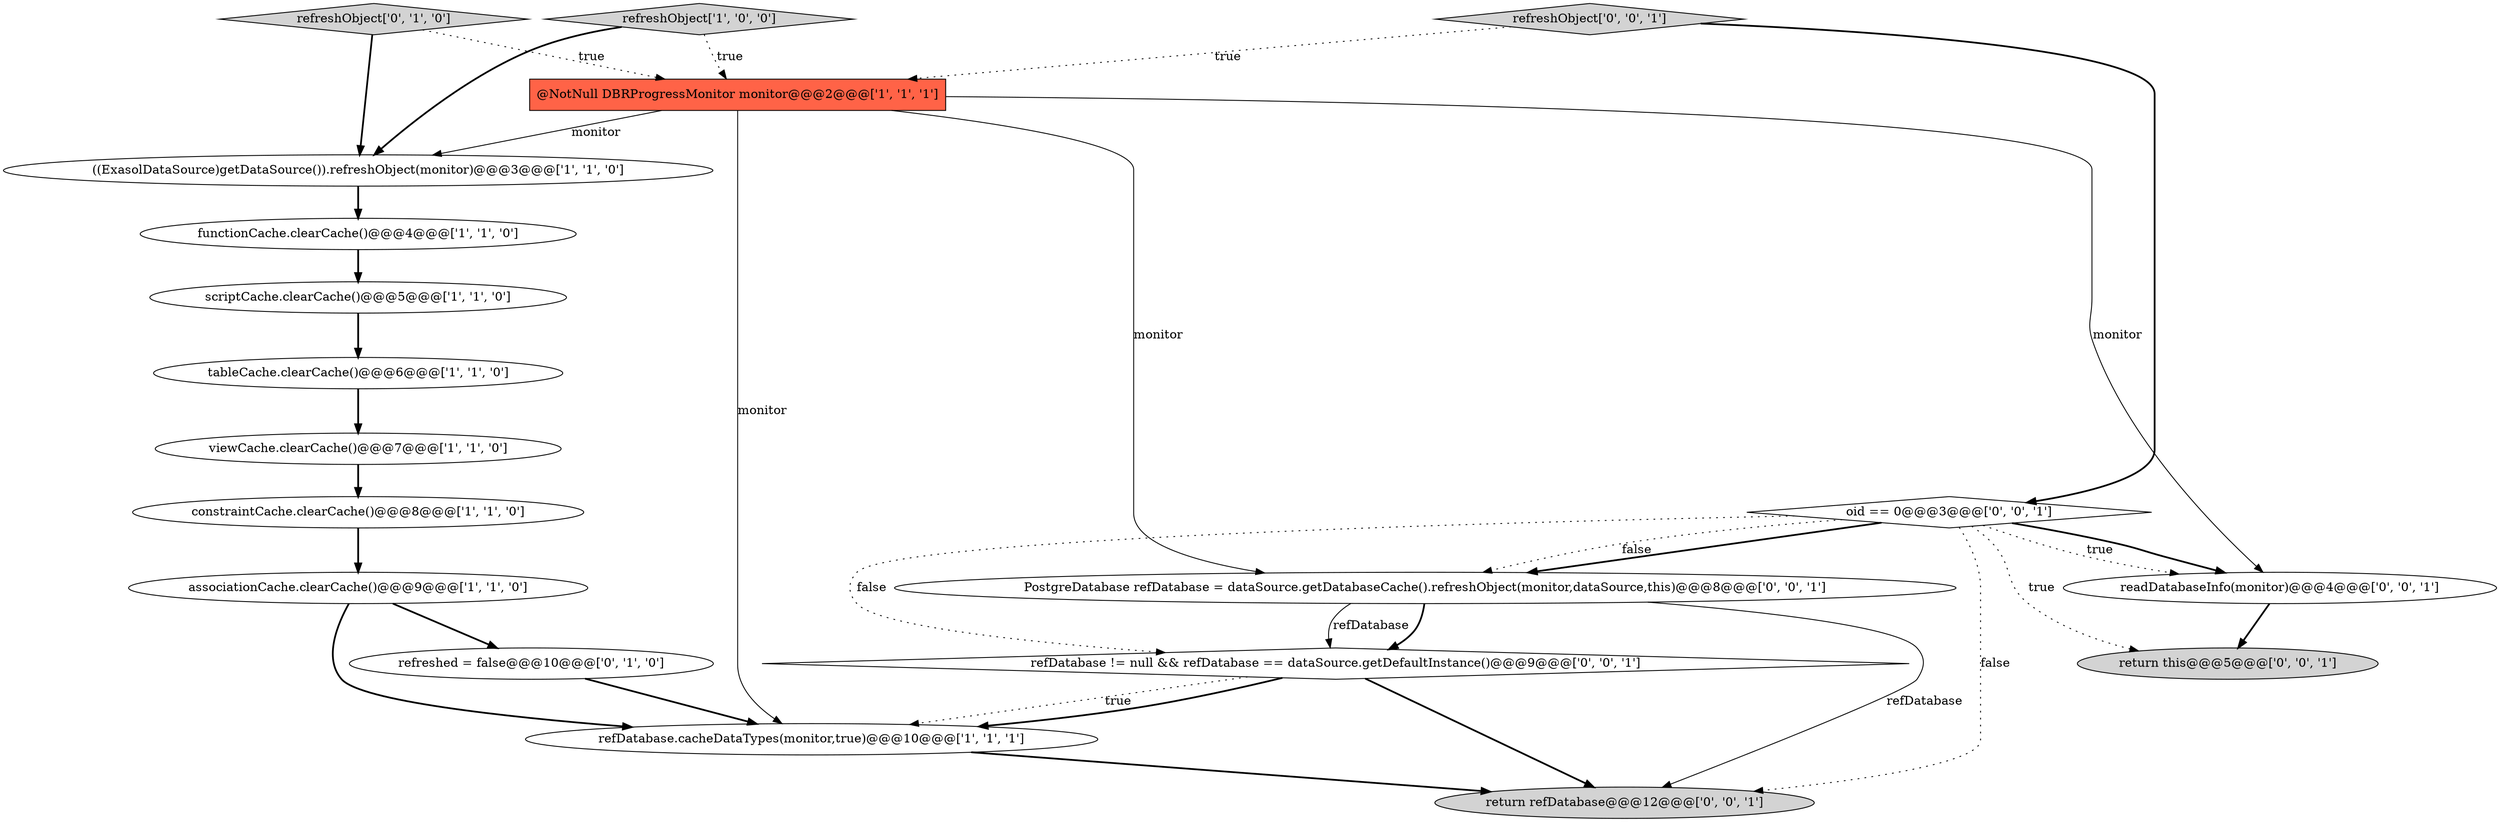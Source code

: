 digraph {
0 [style = filled, label = "@NotNull DBRProgressMonitor monitor@@@2@@@['1', '1', '1']", fillcolor = tomato, shape = box image = "AAA0AAABBB1BBB"];
13 [style = filled, label = "oid == 0@@@3@@@['0', '0', '1']", fillcolor = white, shape = diamond image = "AAA0AAABBB3BBB"];
3 [style = filled, label = "tableCache.clearCache()@@@6@@@['1', '1', '0']", fillcolor = white, shape = ellipse image = "AAA0AAABBB1BBB"];
1 [style = filled, label = "functionCache.clearCache()@@@4@@@['1', '1', '0']", fillcolor = white, shape = ellipse image = "AAA0AAABBB1BBB"];
2 [style = filled, label = "scriptCache.clearCache()@@@5@@@['1', '1', '0']", fillcolor = white, shape = ellipse image = "AAA0AAABBB1BBB"];
7 [style = filled, label = "associationCache.clearCache()@@@9@@@['1', '1', '0']", fillcolor = white, shape = ellipse image = "AAA0AAABBB1BBB"];
10 [style = filled, label = "refreshed = false@@@10@@@['0', '1', '0']", fillcolor = white, shape = ellipse image = "AAA1AAABBB2BBB"];
12 [style = filled, label = "return refDatabase@@@12@@@['0', '0', '1']", fillcolor = lightgray, shape = ellipse image = "AAA0AAABBB3BBB"];
17 [style = filled, label = "PostgreDatabase refDatabase = dataSource.getDatabaseCache().refreshObject(monitor,dataSource,this)@@@8@@@['0', '0', '1']", fillcolor = white, shape = ellipse image = "AAA0AAABBB3BBB"];
18 [style = filled, label = "refreshObject['0', '0', '1']", fillcolor = lightgray, shape = diamond image = "AAA0AAABBB3BBB"];
6 [style = filled, label = "refDatabase.cacheDataTypes(monitor,true)@@@10@@@['1', '1', '1']", fillcolor = white, shape = ellipse image = "AAA0AAABBB1BBB"];
11 [style = filled, label = "refreshObject['0', '1', '0']", fillcolor = lightgray, shape = diamond image = "AAA0AAABBB2BBB"];
14 [style = filled, label = "refDatabase != null && refDatabase == dataSource.getDefaultInstance()@@@9@@@['0', '0', '1']", fillcolor = white, shape = diamond image = "AAA0AAABBB3BBB"];
16 [style = filled, label = "return this@@@5@@@['0', '0', '1']", fillcolor = lightgray, shape = ellipse image = "AAA0AAABBB3BBB"];
15 [style = filled, label = "readDatabaseInfo(monitor)@@@4@@@['0', '0', '1']", fillcolor = white, shape = ellipse image = "AAA0AAABBB3BBB"];
9 [style = filled, label = "refreshObject['1', '0', '0']", fillcolor = lightgray, shape = diamond image = "AAA0AAABBB1BBB"];
4 [style = filled, label = "constraintCache.clearCache()@@@8@@@['1', '1', '0']", fillcolor = white, shape = ellipse image = "AAA0AAABBB1BBB"];
8 [style = filled, label = "viewCache.clearCache()@@@7@@@['1', '1', '0']", fillcolor = white, shape = ellipse image = "AAA0AAABBB1BBB"];
5 [style = filled, label = "((ExasolDataSource)getDataSource()).refreshObject(monitor)@@@3@@@['1', '1', '0']", fillcolor = white, shape = ellipse image = "AAA0AAABBB1BBB"];
13->15 [style = bold, label=""];
4->7 [style = bold, label=""];
10->6 [style = bold, label=""];
8->4 [style = bold, label=""];
9->0 [style = dotted, label="true"];
7->10 [style = bold, label=""];
13->17 [style = bold, label=""];
5->1 [style = bold, label=""];
7->6 [style = bold, label=""];
18->13 [style = bold, label=""];
13->16 [style = dotted, label="true"];
14->12 [style = bold, label=""];
17->14 [style = bold, label=""];
11->0 [style = dotted, label="true"];
0->17 [style = solid, label="monitor"];
13->12 [style = dotted, label="false"];
17->12 [style = solid, label="refDatabase"];
0->5 [style = solid, label="monitor"];
13->17 [style = dotted, label="false"];
2->3 [style = bold, label=""];
14->6 [style = dotted, label="true"];
18->0 [style = dotted, label="true"];
0->15 [style = solid, label="monitor"];
3->8 [style = bold, label=""];
15->16 [style = bold, label=""];
14->6 [style = bold, label=""];
6->12 [style = bold, label=""];
17->14 [style = solid, label="refDatabase"];
0->6 [style = solid, label="monitor"];
13->15 [style = dotted, label="true"];
9->5 [style = bold, label=""];
1->2 [style = bold, label=""];
13->14 [style = dotted, label="false"];
11->5 [style = bold, label=""];
}
